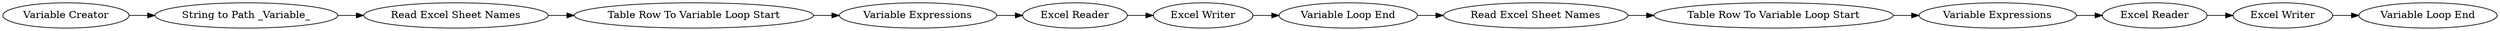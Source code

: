 digraph {
	6 -> 8
	12 -> 11
	7 -> 3
	4 -> 5
	13 -> 9
	10 -> 14
	2 -> 7
	5 -> 1
	1 -> 2
	9 -> 10
	8 -> 12
	11 -> 13
	3 -> 6
	5 [label="String to Path _Variable_"]
	13 [label="Variable Expressions"]
	1 [label="Read Excel Sheet Names"]
	7 [label="Variable Expressions"]
	9 [label="Excel Reader"]
	11 [label="Table Row To Variable Loop Start"]
	4 [label="Variable Creator"]
	10 [label="Excel Writer"]
	6 [label="Excel Writer"]
	8 [label="Variable Loop End"]
	14 [label="Variable Loop End"]
	3 [label="Excel Reader"]
	2 [label="Table Row To Variable Loop Start"]
	12 [label="Read Excel Sheet Names"]
	rankdir=LR
}
